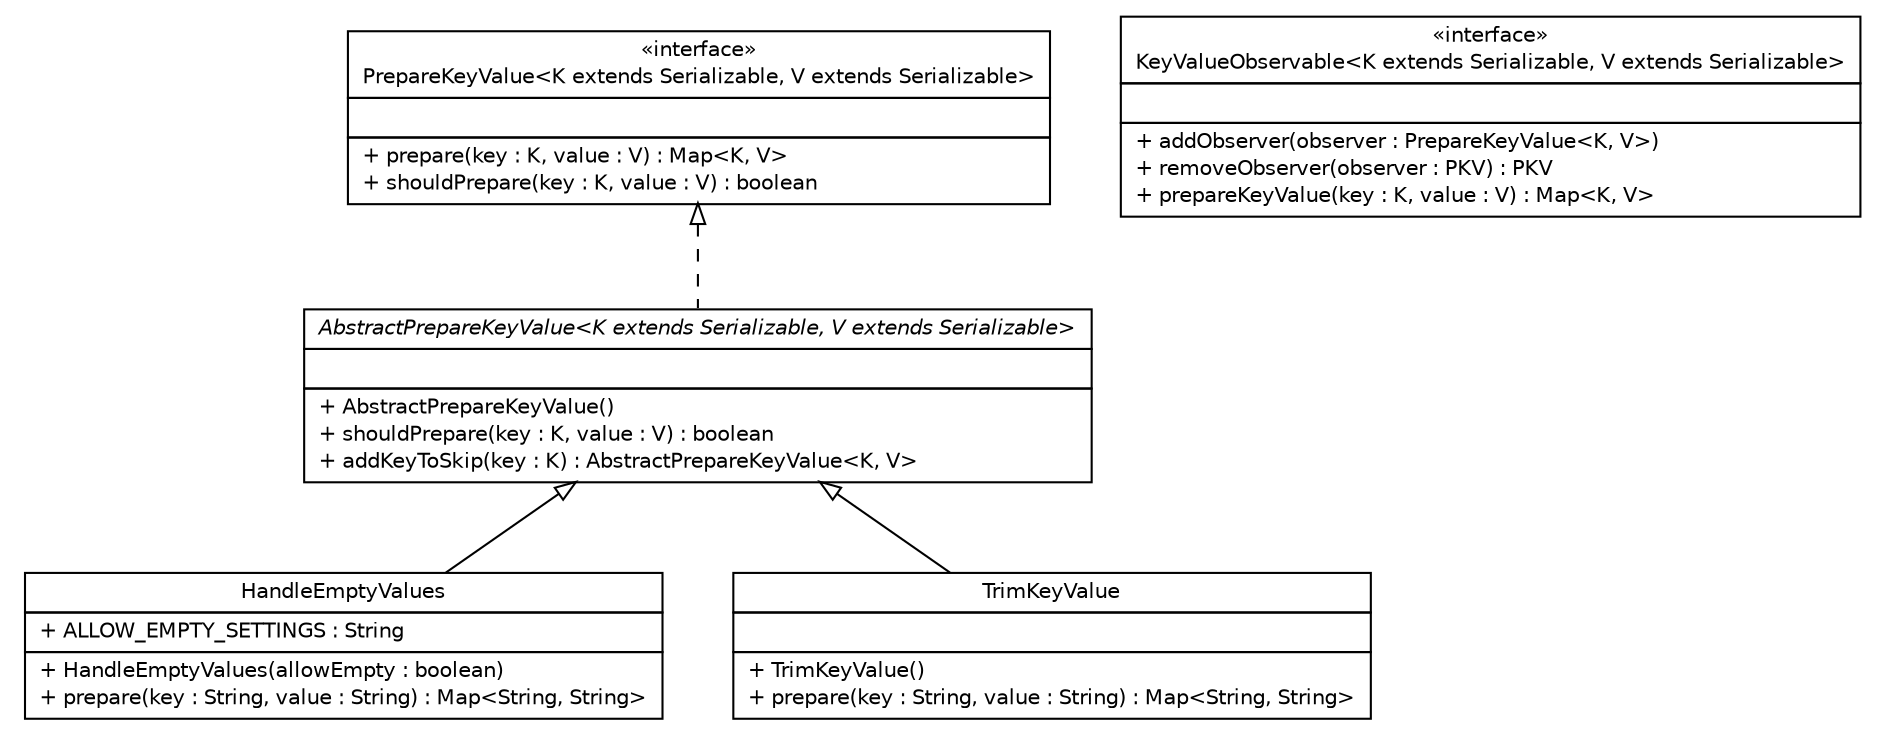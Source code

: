 #!/usr/local/bin/dot
#
# Class diagram 
# Generated by UMLGraph version R5_6 (http://www.umlgraph.org/)
#

digraph G {
	edge [fontname="Helvetica",fontsize=10,labelfontname="Helvetica",labelfontsize=10];
	node [fontname="Helvetica",fontsize=10,shape=plaintext];
	nodesep=0.25;
	ranksep=0.5;
	// com.vectorprint.configuration.observing.HandleEmptyValues
	c386 [label=<<table title="com.vectorprint.configuration.observing.HandleEmptyValues" border="0" cellborder="1" cellspacing="0" cellpadding="2" port="p" href="./HandleEmptyValues.html">
		<tr><td><table border="0" cellspacing="0" cellpadding="1">
<tr><td align="center" balign="center"> HandleEmptyValues </td></tr>
		</table></td></tr>
		<tr><td><table border="0" cellspacing="0" cellpadding="1">
<tr><td align="left" balign="left"> + ALLOW_EMPTY_SETTINGS : String </td></tr>
		</table></td></tr>
		<tr><td><table border="0" cellspacing="0" cellpadding="1">
<tr><td align="left" balign="left"> + HandleEmptyValues(allowEmpty : boolean) </td></tr>
<tr><td align="left" balign="left"> + prepare(key : String, value : String) : Map&lt;String, String&gt; </td></tr>
		</table></td></tr>
		</table>>, URL="./HandleEmptyValues.html", fontname="Helvetica", fontcolor="black", fontsize=10.0];
	// com.vectorprint.configuration.observing.PrepareKeyValue<K extends java.io.Serializable, V extends java.io.Serializable>
	c387 [label=<<table title="com.vectorprint.configuration.observing.PrepareKeyValue" border="0" cellborder="1" cellspacing="0" cellpadding="2" port="p" href="./PrepareKeyValue.html">
		<tr><td><table border="0" cellspacing="0" cellpadding="1">
<tr><td align="center" balign="center"> &#171;interface&#187; </td></tr>
<tr><td align="center" balign="center"> PrepareKeyValue&lt;K extends Serializable, V extends Serializable&gt; </td></tr>
		</table></td></tr>
		<tr><td><table border="0" cellspacing="0" cellpadding="1">
<tr><td align="left" balign="left">  </td></tr>
		</table></td></tr>
		<tr><td><table border="0" cellspacing="0" cellpadding="1">
<tr><td align="left" balign="left"> + prepare(key : K, value : V) : Map&lt;K, V&gt; </td></tr>
<tr><td align="left" balign="left"> + shouldPrepare(key : K, value : V) : boolean </td></tr>
		</table></td></tr>
		</table>>, URL="./PrepareKeyValue.html", fontname="Helvetica", fontcolor="black", fontsize=10.0];
	// com.vectorprint.configuration.observing.AbstractPrepareKeyValue<K extends java.io.Serializable, V extends java.io.Serializable>
	c388 [label=<<table title="com.vectorprint.configuration.observing.AbstractPrepareKeyValue" border="0" cellborder="1" cellspacing="0" cellpadding="2" port="p" href="./AbstractPrepareKeyValue.html">
		<tr><td><table border="0" cellspacing="0" cellpadding="1">
<tr><td align="center" balign="center"><font face="Helvetica-Oblique"> AbstractPrepareKeyValue&lt;K extends Serializable, V extends Serializable&gt; </font></td></tr>
		</table></td></tr>
		<tr><td><table border="0" cellspacing="0" cellpadding="1">
<tr><td align="left" balign="left">  </td></tr>
		</table></td></tr>
		<tr><td><table border="0" cellspacing="0" cellpadding="1">
<tr><td align="left" balign="left"> + AbstractPrepareKeyValue() </td></tr>
<tr><td align="left" balign="left"> + shouldPrepare(key : K, value : V) : boolean </td></tr>
<tr><td align="left" balign="left"> + addKeyToSkip(key : K) : AbstractPrepareKeyValue&lt;K, V&gt; </td></tr>
		</table></td></tr>
		</table>>, URL="./AbstractPrepareKeyValue.html", fontname="Helvetica", fontcolor="black", fontsize=10.0];
	// com.vectorprint.configuration.observing.KeyValueObservable<K extends java.io.Serializable, V extends java.io.Serializable>
	c389 [label=<<table title="com.vectorprint.configuration.observing.KeyValueObservable" border="0" cellborder="1" cellspacing="0" cellpadding="2" port="p" href="./KeyValueObservable.html">
		<tr><td><table border="0" cellspacing="0" cellpadding="1">
<tr><td align="center" balign="center"> &#171;interface&#187; </td></tr>
<tr><td align="center" balign="center"> KeyValueObservable&lt;K extends Serializable, V extends Serializable&gt; </td></tr>
		</table></td></tr>
		<tr><td><table border="0" cellspacing="0" cellpadding="1">
<tr><td align="left" balign="left">  </td></tr>
		</table></td></tr>
		<tr><td><table border="0" cellspacing="0" cellpadding="1">
<tr><td align="left" balign="left"> + addObserver(observer : PrepareKeyValue&lt;K, V&gt;) </td></tr>
<tr><td align="left" balign="left"> + removeObserver(observer : PKV) : PKV </td></tr>
<tr><td align="left" balign="left"> + prepareKeyValue(key : K, value : V) : Map&lt;K, V&gt; </td></tr>
		</table></td></tr>
		</table>>, URL="./KeyValueObservable.html", fontname="Helvetica", fontcolor="black", fontsize=10.0];
	// com.vectorprint.configuration.observing.TrimKeyValue
	c390 [label=<<table title="com.vectorprint.configuration.observing.TrimKeyValue" border="0" cellborder="1" cellspacing="0" cellpadding="2" port="p" href="./TrimKeyValue.html">
		<tr><td><table border="0" cellspacing="0" cellpadding="1">
<tr><td align="center" balign="center"> TrimKeyValue </td></tr>
		</table></td></tr>
		<tr><td><table border="0" cellspacing="0" cellpadding="1">
<tr><td align="left" balign="left">  </td></tr>
		</table></td></tr>
		<tr><td><table border="0" cellspacing="0" cellpadding="1">
<tr><td align="left" balign="left"> + TrimKeyValue() </td></tr>
<tr><td align="left" balign="left"> + prepare(key : String, value : String) : Map&lt;String, String&gt; </td></tr>
		</table></td></tr>
		</table>>, URL="./TrimKeyValue.html", fontname="Helvetica", fontcolor="black", fontsize=10.0];
	//com.vectorprint.configuration.observing.HandleEmptyValues extends com.vectorprint.configuration.observing.AbstractPrepareKeyValue<java.lang.String, java.lang.String>
	c388:p -> c386:p [dir=back,arrowtail=empty];
	//com.vectorprint.configuration.observing.AbstractPrepareKeyValue<K extends java.io.Serializable, V extends java.io.Serializable> implements com.vectorprint.configuration.observing.PrepareKeyValue<K extends java.io.Serializable, V extends java.io.Serializable>
	c387:p -> c388:p [dir=back,arrowtail=empty,style=dashed];
	//com.vectorprint.configuration.observing.TrimKeyValue extends com.vectorprint.configuration.observing.AbstractPrepareKeyValue<java.lang.String, java.lang.String>
	c388:p -> c390:p [dir=back,arrowtail=empty];
}


